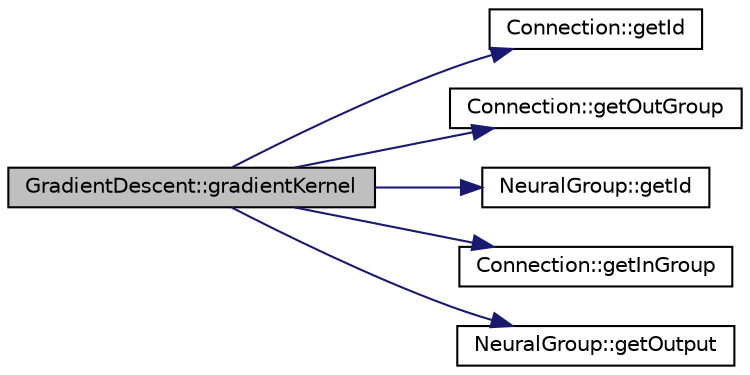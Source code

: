 digraph "GradientDescent::gradientKernel"
{
  edge [fontname="Helvetica",fontsize="10",labelfontname="Helvetica",labelfontsize="10"];
  node [fontname="Helvetica",fontsize="10",shape=record];
  rankdir="LR";
  Node1 [label="GradientDescent::gradientKernel",height=0.2,width=0.4,color="black", fillcolor="grey75", style="filled", fontcolor="black"];
  Node1 -> Node2 [color="midnightblue",fontsize="10",style="solid",fontname="Helvetica"];
  Node2 [label="Connection::getId",height=0.2,width=0.4,color="black", fillcolor="white", style="filled",URL="$class_connection.html#ac1ef8b586beedf168dabbc8fa1174abe"];
  Node1 -> Node3 [color="midnightblue",fontsize="10",style="solid",fontname="Helvetica"];
  Node3 [label="Connection::getOutGroup",height=0.2,width=0.4,color="black", fillcolor="white", style="filled",URL="$class_connection.html#aa090022b0b33dc2ce0d5aa777f9a713d"];
  Node1 -> Node4 [color="midnightblue",fontsize="10",style="solid",fontname="Helvetica"];
  Node4 [label="NeuralGroup::getId",height=0.2,width=0.4,color="black", fillcolor="white", style="filled",URL="$class_neural_group.html#a527a8128dd344e2dde768d3f9910f827"];
  Node1 -> Node5 [color="midnightblue",fontsize="10",style="solid",fontname="Helvetica"];
  Node5 [label="Connection::getInGroup",height=0.2,width=0.4,color="black", fillcolor="white", style="filled",URL="$class_connection.html#a2c9f5f0f410c2b59fd9784afd8b19595"];
  Node1 -> Node6 [color="midnightblue",fontsize="10",style="solid",fontname="Helvetica"];
  Node6 [label="NeuralGroup::getOutput",height=0.2,width=0.4,color="black", fillcolor="white", style="filled",URL="$class_neural_group.html#a34f6070fcf39d5ead845132bd6fb77f6"];
}
